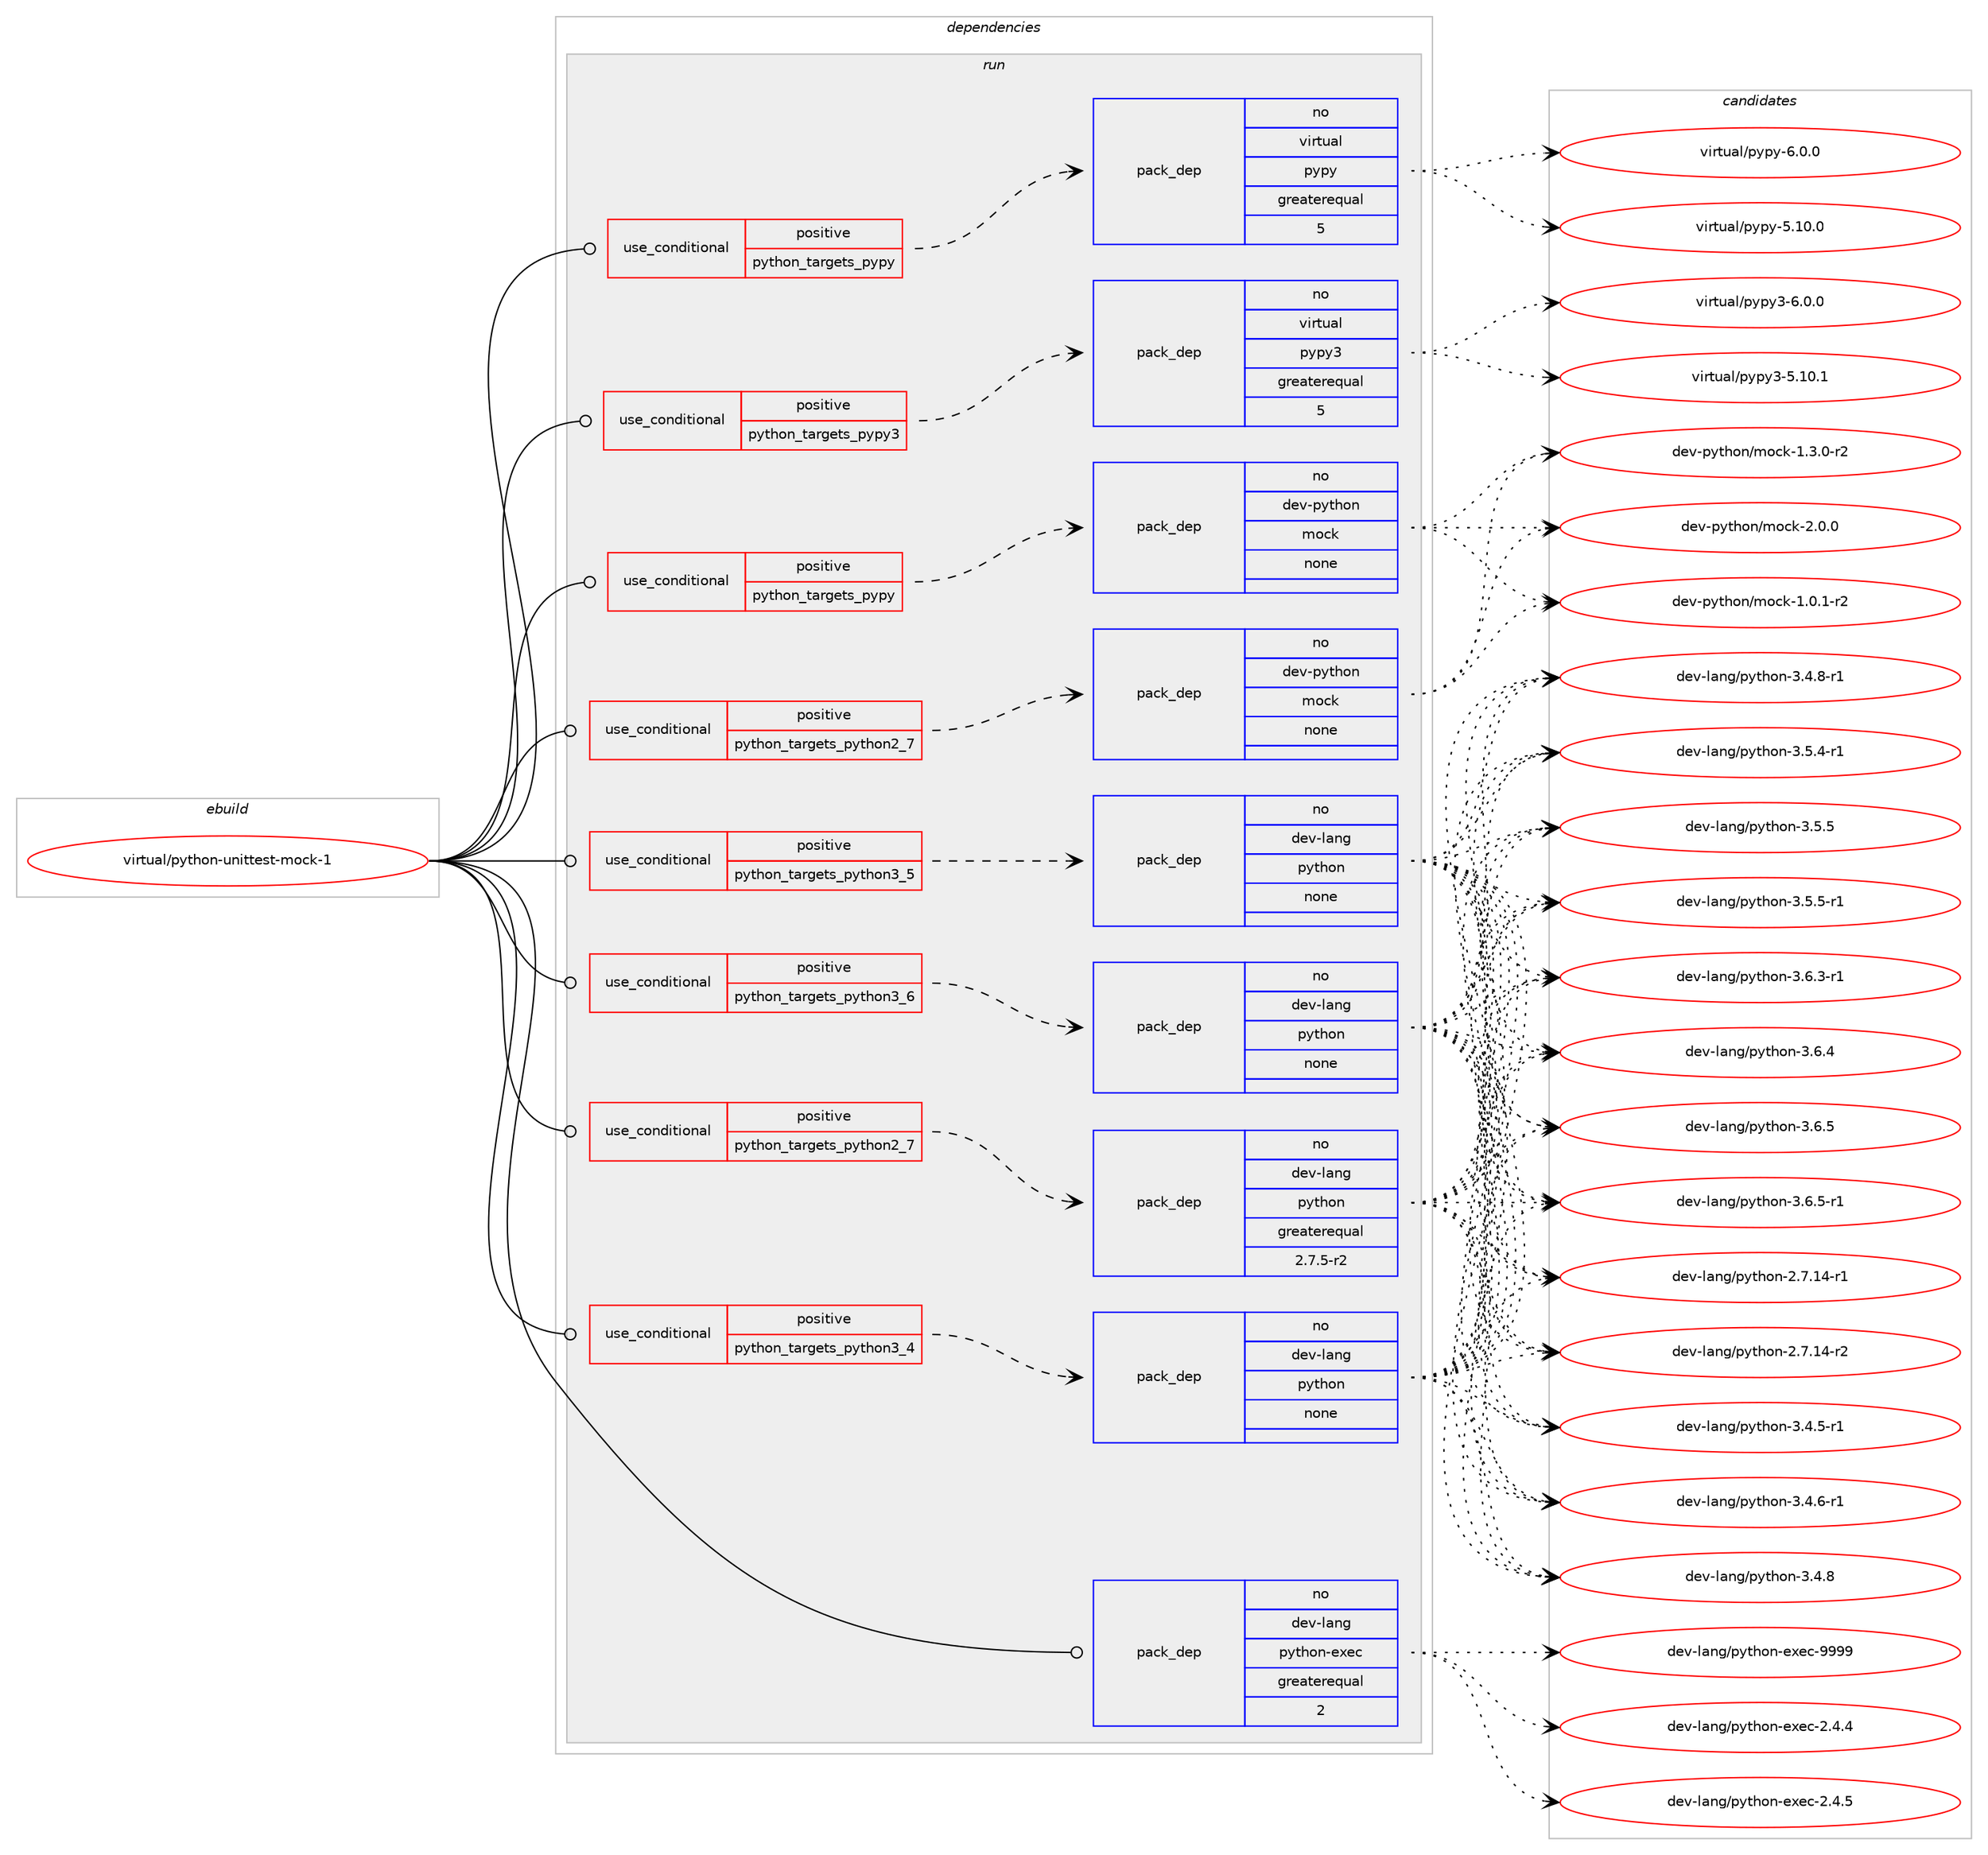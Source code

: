 digraph prolog {

# *************
# Graph options
# *************

newrank=true;
concentrate=true;
compound=true;
graph [rankdir=LR,fontname=Helvetica,fontsize=10,ranksep=1.5];#, ranksep=2.5, nodesep=0.2];
edge  [arrowhead=vee];
node  [fontname=Helvetica,fontsize=10];

# **********
# The ebuild
# **********

subgraph cluster_leftcol {
color=gray;
rank=same;
label=<<i>ebuild</i>>;
id [label="virtual/python-unittest-mock-1", color=red, width=4, href="../virtual/python-unittest-mock-1.svg"];
}

# ****************
# The dependencies
# ****************

subgraph cluster_midcol {
color=gray;
label=<<i>dependencies</i>>;
subgraph cluster_compile {
fillcolor="#eeeeee";
style=filled;
label=<<i>compile</i>>;
}
subgraph cluster_compileandrun {
fillcolor="#eeeeee";
style=filled;
label=<<i>compile and run</i>>;
}
subgraph cluster_run {
fillcolor="#eeeeee";
style=filled;
label=<<i>run</i>>;
subgraph cond1149 {
dependency8601 [label=<<TABLE BORDER="0" CELLBORDER="1" CELLSPACING="0" CELLPADDING="4"><TR><TD ROWSPAN="3" CELLPADDING="10">use_conditional</TD></TR><TR><TD>positive</TD></TR><TR><TD>python_targets_pypy</TD></TR></TABLE>>, shape=none, color=red];
subgraph pack7374 {
dependency8602 [label=<<TABLE BORDER="0" CELLBORDER="1" CELLSPACING="0" CELLPADDING="4" WIDTH="220"><TR><TD ROWSPAN="6" CELLPADDING="30">pack_dep</TD></TR><TR><TD WIDTH="110">no</TD></TR><TR><TD>dev-python</TD></TR><TR><TD>mock</TD></TR><TR><TD>none</TD></TR><TR><TD></TD></TR></TABLE>>, shape=none, color=blue];
}
dependency8601:e -> dependency8602:w [weight=20,style="dashed",arrowhead="vee"];
}
id:e -> dependency8601:w [weight=20,style="solid",arrowhead="odot"];
subgraph cond1150 {
dependency8603 [label=<<TABLE BORDER="0" CELLBORDER="1" CELLSPACING="0" CELLPADDING="4"><TR><TD ROWSPAN="3" CELLPADDING="10">use_conditional</TD></TR><TR><TD>positive</TD></TR><TR><TD>python_targets_pypy</TD></TR></TABLE>>, shape=none, color=red];
subgraph pack7375 {
dependency8604 [label=<<TABLE BORDER="0" CELLBORDER="1" CELLSPACING="0" CELLPADDING="4" WIDTH="220"><TR><TD ROWSPAN="6" CELLPADDING="30">pack_dep</TD></TR><TR><TD WIDTH="110">no</TD></TR><TR><TD>virtual</TD></TR><TR><TD>pypy</TD></TR><TR><TD>greaterequal</TD></TR><TR><TD>5</TD></TR></TABLE>>, shape=none, color=blue];
}
dependency8603:e -> dependency8604:w [weight=20,style="dashed",arrowhead="vee"];
}
id:e -> dependency8603:w [weight=20,style="solid",arrowhead="odot"];
subgraph cond1151 {
dependency8605 [label=<<TABLE BORDER="0" CELLBORDER="1" CELLSPACING="0" CELLPADDING="4"><TR><TD ROWSPAN="3" CELLPADDING="10">use_conditional</TD></TR><TR><TD>positive</TD></TR><TR><TD>python_targets_pypy3</TD></TR></TABLE>>, shape=none, color=red];
subgraph pack7376 {
dependency8606 [label=<<TABLE BORDER="0" CELLBORDER="1" CELLSPACING="0" CELLPADDING="4" WIDTH="220"><TR><TD ROWSPAN="6" CELLPADDING="30">pack_dep</TD></TR><TR><TD WIDTH="110">no</TD></TR><TR><TD>virtual</TD></TR><TR><TD>pypy3</TD></TR><TR><TD>greaterequal</TD></TR><TR><TD>5</TD></TR></TABLE>>, shape=none, color=blue];
}
dependency8605:e -> dependency8606:w [weight=20,style="dashed",arrowhead="vee"];
}
id:e -> dependency8605:w [weight=20,style="solid",arrowhead="odot"];
subgraph cond1152 {
dependency8607 [label=<<TABLE BORDER="0" CELLBORDER="1" CELLSPACING="0" CELLPADDING="4"><TR><TD ROWSPAN="3" CELLPADDING="10">use_conditional</TD></TR><TR><TD>positive</TD></TR><TR><TD>python_targets_python2_7</TD></TR></TABLE>>, shape=none, color=red];
subgraph pack7377 {
dependency8608 [label=<<TABLE BORDER="0" CELLBORDER="1" CELLSPACING="0" CELLPADDING="4" WIDTH="220"><TR><TD ROWSPAN="6" CELLPADDING="30">pack_dep</TD></TR><TR><TD WIDTH="110">no</TD></TR><TR><TD>dev-lang</TD></TR><TR><TD>python</TD></TR><TR><TD>greaterequal</TD></TR><TR><TD>2.7.5-r2</TD></TR></TABLE>>, shape=none, color=blue];
}
dependency8607:e -> dependency8608:w [weight=20,style="dashed",arrowhead="vee"];
}
id:e -> dependency8607:w [weight=20,style="solid",arrowhead="odot"];
subgraph cond1153 {
dependency8609 [label=<<TABLE BORDER="0" CELLBORDER="1" CELLSPACING="0" CELLPADDING="4"><TR><TD ROWSPAN="3" CELLPADDING="10">use_conditional</TD></TR><TR><TD>positive</TD></TR><TR><TD>python_targets_python2_7</TD></TR></TABLE>>, shape=none, color=red];
subgraph pack7378 {
dependency8610 [label=<<TABLE BORDER="0" CELLBORDER="1" CELLSPACING="0" CELLPADDING="4" WIDTH="220"><TR><TD ROWSPAN="6" CELLPADDING="30">pack_dep</TD></TR><TR><TD WIDTH="110">no</TD></TR><TR><TD>dev-python</TD></TR><TR><TD>mock</TD></TR><TR><TD>none</TD></TR><TR><TD></TD></TR></TABLE>>, shape=none, color=blue];
}
dependency8609:e -> dependency8610:w [weight=20,style="dashed",arrowhead="vee"];
}
id:e -> dependency8609:w [weight=20,style="solid",arrowhead="odot"];
subgraph cond1154 {
dependency8611 [label=<<TABLE BORDER="0" CELLBORDER="1" CELLSPACING="0" CELLPADDING="4"><TR><TD ROWSPAN="3" CELLPADDING="10">use_conditional</TD></TR><TR><TD>positive</TD></TR><TR><TD>python_targets_python3_4</TD></TR></TABLE>>, shape=none, color=red];
subgraph pack7379 {
dependency8612 [label=<<TABLE BORDER="0" CELLBORDER="1" CELLSPACING="0" CELLPADDING="4" WIDTH="220"><TR><TD ROWSPAN="6" CELLPADDING="30">pack_dep</TD></TR><TR><TD WIDTH="110">no</TD></TR><TR><TD>dev-lang</TD></TR><TR><TD>python</TD></TR><TR><TD>none</TD></TR><TR><TD></TD></TR></TABLE>>, shape=none, color=blue];
}
dependency8611:e -> dependency8612:w [weight=20,style="dashed",arrowhead="vee"];
}
id:e -> dependency8611:w [weight=20,style="solid",arrowhead="odot"];
subgraph cond1155 {
dependency8613 [label=<<TABLE BORDER="0" CELLBORDER="1" CELLSPACING="0" CELLPADDING="4"><TR><TD ROWSPAN="3" CELLPADDING="10">use_conditional</TD></TR><TR><TD>positive</TD></TR><TR><TD>python_targets_python3_5</TD></TR></TABLE>>, shape=none, color=red];
subgraph pack7380 {
dependency8614 [label=<<TABLE BORDER="0" CELLBORDER="1" CELLSPACING="0" CELLPADDING="4" WIDTH="220"><TR><TD ROWSPAN="6" CELLPADDING="30">pack_dep</TD></TR><TR><TD WIDTH="110">no</TD></TR><TR><TD>dev-lang</TD></TR><TR><TD>python</TD></TR><TR><TD>none</TD></TR><TR><TD></TD></TR></TABLE>>, shape=none, color=blue];
}
dependency8613:e -> dependency8614:w [weight=20,style="dashed",arrowhead="vee"];
}
id:e -> dependency8613:w [weight=20,style="solid",arrowhead="odot"];
subgraph cond1156 {
dependency8615 [label=<<TABLE BORDER="0" CELLBORDER="1" CELLSPACING="0" CELLPADDING="4"><TR><TD ROWSPAN="3" CELLPADDING="10">use_conditional</TD></TR><TR><TD>positive</TD></TR><TR><TD>python_targets_python3_6</TD></TR></TABLE>>, shape=none, color=red];
subgraph pack7381 {
dependency8616 [label=<<TABLE BORDER="0" CELLBORDER="1" CELLSPACING="0" CELLPADDING="4" WIDTH="220"><TR><TD ROWSPAN="6" CELLPADDING="30">pack_dep</TD></TR><TR><TD WIDTH="110">no</TD></TR><TR><TD>dev-lang</TD></TR><TR><TD>python</TD></TR><TR><TD>none</TD></TR><TR><TD></TD></TR></TABLE>>, shape=none, color=blue];
}
dependency8615:e -> dependency8616:w [weight=20,style="dashed",arrowhead="vee"];
}
id:e -> dependency8615:w [weight=20,style="solid",arrowhead="odot"];
subgraph pack7382 {
dependency8617 [label=<<TABLE BORDER="0" CELLBORDER="1" CELLSPACING="0" CELLPADDING="4" WIDTH="220"><TR><TD ROWSPAN="6" CELLPADDING="30">pack_dep</TD></TR><TR><TD WIDTH="110">no</TD></TR><TR><TD>dev-lang</TD></TR><TR><TD>python-exec</TD></TR><TR><TD>greaterequal</TD></TR><TR><TD>2</TD></TR></TABLE>>, shape=none, color=blue];
}
id:e -> dependency8617:w [weight=20,style="solid",arrowhead="odot"];
}
}

# **************
# The candidates
# **************

subgraph cluster_choices {
rank=same;
color=gray;
label=<<i>candidates</i>>;

subgraph choice7374 {
color=black;
nodesep=1;
choice1001011184511212111610411111047109111991074549464846494511450 [label="dev-python/mock-1.0.1-r2", color=red, width=4,href="../dev-python/mock-1.0.1-r2.svg"];
choice1001011184511212111610411111047109111991074549465146484511450 [label="dev-python/mock-1.3.0-r2", color=red, width=4,href="../dev-python/mock-1.3.0-r2.svg"];
choice100101118451121211161041111104710911199107455046484648 [label="dev-python/mock-2.0.0", color=red, width=4,href="../dev-python/mock-2.0.0.svg"];
dependency8602:e -> choice1001011184511212111610411111047109111991074549464846494511450:w [style=dotted,weight="100"];
dependency8602:e -> choice1001011184511212111610411111047109111991074549465146484511450:w [style=dotted,weight="100"];
dependency8602:e -> choice100101118451121211161041111104710911199107455046484648:w [style=dotted,weight="100"];
}
subgraph choice7375 {
color=black;
nodesep=1;
choice118105114116117971084711212111212145534649484648 [label="virtual/pypy-5.10.0", color=red, width=4,href="../virtual/pypy-5.10.0.svg"];
choice1181051141161179710847112121112121455446484648 [label="virtual/pypy-6.0.0", color=red, width=4,href="../virtual/pypy-6.0.0.svg"];
dependency8604:e -> choice118105114116117971084711212111212145534649484648:w [style=dotted,weight="100"];
dependency8604:e -> choice1181051141161179710847112121112121455446484648:w [style=dotted,weight="100"];
}
subgraph choice7376 {
color=black;
nodesep=1;
choice11810511411611797108471121211121215145534649484649 [label="virtual/pypy3-5.10.1", color=red, width=4,href="../virtual/pypy3-5.10.1.svg"];
choice118105114116117971084711212111212151455446484648 [label="virtual/pypy3-6.0.0", color=red, width=4,href="../virtual/pypy3-6.0.0.svg"];
dependency8606:e -> choice11810511411611797108471121211121215145534649484649:w [style=dotted,weight="100"];
dependency8606:e -> choice118105114116117971084711212111212151455446484648:w [style=dotted,weight="100"];
}
subgraph choice7377 {
color=black;
nodesep=1;
choice100101118451089711010347112121116104111110455046554649524511449 [label="dev-lang/python-2.7.14-r1", color=red, width=4,href="../dev-lang/python-2.7.14-r1.svg"];
choice100101118451089711010347112121116104111110455046554649524511450 [label="dev-lang/python-2.7.14-r2", color=red, width=4,href="../dev-lang/python-2.7.14-r2.svg"];
choice1001011184510897110103471121211161041111104551465246534511449 [label="dev-lang/python-3.4.5-r1", color=red, width=4,href="../dev-lang/python-3.4.5-r1.svg"];
choice1001011184510897110103471121211161041111104551465246544511449 [label="dev-lang/python-3.4.6-r1", color=red, width=4,href="../dev-lang/python-3.4.6-r1.svg"];
choice100101118451089711010347112121116104111110455146524656 [label="dev-lang/python-3.4.8", color=red, width=4,href="../dev-lang/python-3.4.8.svg"];
choice1001011184510897110103471121211161041111104551465246564511449 [label="dev-lang/python-3.4.8-r1", color=red, width=4,href="../dev-lang/python-3.4.8-r1.svg"];
choice1001011184510897110103471121211161041111104551465346524511449 [label="dev-lang/python-3.5.4-r1", color=red, width=4,href="../dev-lang/python-3.5.4-r1.svg"];
choice100101118451089711010347112121116104111110455146534653 [label="dev-lang/python-3.5.5", color=red, width=4,href="../dev-lang/python-3.5.5.svg"];
choice1001011184510897110103471121211161041111104551465346534511449 [label="dev-lang/python-3.5.5-r1", color=red, width=4,href="../dev-lang/python-3.5.5-r1.svg"];
choice1001011184510897110103471121211161041111104551465446514511449 [label="dev-lang/python-3.6.3-r1", color=red, width=4,href="../dev-lang/python-3.6.3-r1.svg"];
choice100101118451089711010347112121116104111110455146544652 [label="dev-lang/python-3.6.4", color=red, width=4,href="../dev-lang/python-3.6.4.svg"];
choice100101118451089711010347112121116104111110455146544653 [label="dev-lang/python-3.6.5", color=red, width=4,href="../dev-lang/python-3.6.5.svg"];
choice1001011184510897110103471121211161041111104551465446534511449 [label="dev-lang/python-3.6.5-r1", color=red, width=4,href="../dev-lang/python-3.6.5-r1.svg"];
dependency8608:e -> choice100101118451089711010347112121116104111110455046554649524511449:w [style=dotted,weight="100"];
dependency8608:e -> choice100101118451089711010347112121116104111110455046554649524511450:w [style=dotted,weight="100"];
dependency8608:e -> choice1001011184510897110103471121211161041111104551465246534511449:w [style=dotted,weight="100"];
dependency8608:e -> choice1001011184510897110103471121211161041111104551465246544511449:w [style=dotted,weight="100"];
dependency8608:e -> choice100101118451089711010347112121116104111110455146524656:w [style=dotted,weight="100"];
dependency8608:e -> choice1001011184510897110103471121211161041111104551465246564511449:w [style=dotted,weight="100"];
dependency8608:e -> choice1001011184510897110103471121211161041111104551465346524511449:w [style=dotted,weight="100"];
dependency8608:e -> choice100101118451089711010347112121116104111110455146534653:w [style=dotted,weight="100"];
dependency8608:e -> choice1001011184510897110103471121211161041111104551465346534511449:w [style=dotted,weight="100"];
dependency8608:e -> choice1001011184510897110103471121211161041111104551465446514511449:w [style=dotted,weight="100"];
dependency8608:e -> choice100101118451089711010347112121116104111110455146544652:w [style=dotted,weight="100"];
dependency8608:e -> choice100101118451089711010347112121116104111110455146544653:w [style=dotted,weight="100"];
dependency8608:e -> choice1001011184510897110103471121211161041111104551465446534511449:w [style=dotted,weight="100"];
}
subgraph choice7378 {
color=black;
nodesep=1;
choice1001011184511212111610411111047109111991074549464846494511450 [label="dev-python/mock-1.0.1-r2", color=red, width=4,href="../dev-python/mock-1.0.1-r2.svg"];
choice1001011184511212111610411111047109111991074549465146484511450 [label="dev-python/mock-1.3.0-r2", color=red, width=4,href="../dev-python/mock-1.3.0-r2.svg"];
choice100101118451121211161041111104710911199107455046484648 [label="dev-python/mock-2.0.0", color=red, width=4,href="../dev-python/mock-2.0.0.svg"];
dependency8610:e -> choice1001011184511212111610411111047109111991074549464846494511450:w [style=dotted,weight="100"];
dependency8610:e -> choice1001011184511212111610411111047109111991074549465146484511450:w [style=dotted,weight="100"];
dependency8610:e -> choice100101118451121211161041111104710911199107455046484648:w [style=dotted,weight="100"];
}
subgraph choice7379 {
color=black;
nodesep=1;
choice100101118451089711010347112121116104111110455046554649524511449 [label="dev-lang/python-2.7.14-r1", color=red, width=4,href="../dev-lang/python-2.7.14-r1.svg"];
choice100101118451089711010347112121116104111110455046554649524511450 [label="dev-lang/python-2.7.14-r2", color=red, width=4,href="../dev-lang/python-2.7.14-r2.svg"];
choice1001011184510897110103471121211161041111104551465246534511449 [label="dev-lang/python-3.4.5-r1", color=red, width=4,href="../dev-lang/python-3.4.5-r1.svg"];
choice1001011184510897110103471121211161041111104551465246544511449 [label="dev-lang/python-3.4.6-r1", color=red, width=4,href="../dev-lang/python-3.4.6-r1.svg"];
choice100101118451089711010347112121116104111110455146524656 [label="dev-lang/python-3.4.8", color=red, width=4,href="../dev-lang/python-3.4.8.svg"];
choice1001011184510897110103471121211161041111104551465246564511449 [label="dev-lang/python-3.4.8-r1", color=red, width=4,href="../dev-lang/python-3.4.8-r1.svg"];
choice1001011184510897110103471121211161041111104551465346524511449 [label="dev-lang/python-3.5.4-r1", color=red, width=4,href="../dev-lang/python-3.5.4-r1.svg"];
choice100101118451089711010347112121116104111110455146534653 [label="dev-lang/python-3.5.5", color=red, width=4,href="../dev-lang/python-3.5.5.svg"];
choice1001011184510897110103471121211161041111104551465346534511449 [label="dev-lang/python-3.5.5-r1", color=red, width=4,href="../dev-lang/python-3.5.5-r1.svg"];
choice1001011184510897110103471121211161041111104551465446514511449 [label="dev-lang/python-3.6.3-r1", color=red, width=4,href="../dev-lang/python-3.6.3-r1.svg"];
choice100101118451089711010347112121116104111110455146544652 [label="dev-lang/python-3.6.4", color=red, width=4,href="../dev-lang/python-3.6.4.svg"];
choice100101118451089711010347112121116104111110455146544653 [label="dev-lang/python-3.6.5", color=red, width=4,href="../dev-lang/python-3.6.5.svg"];
choice1001011184510897110103471121211161041111104551465446534511449 [label="dev-lang/python-3.6.5-r1", color=red, width=4,href="../dev-lang/python-3.6.5-r1.svg"];
dependency8612:e -> choice100101118451089711010347112121116104111110455046554649524511449:w [style=dotted,weight="100"];
dependency8612:e -> choice100101118451089711010347112121116104111110455046554649524511450:w [style=dotted,weight="100"];
dependency8612:e -> choice1001011184510897110103471121211161041111104551465246534511449:w [style=dotted,weight="100"];
dependency8612:e -> choice1001011184510897110103471121211161041111104551465246544511449:w [style=dotted,weight="100"];
dependency8612:e -> choice100101118451089711010347112121116104111110455146524656:w [style=dotted,weight="100"];
dependency8612:e -> choice1001011184510897110103471121211161041111104551465246564511449:w [style=dotted,weight="100"];
dependency8612:e -> choice1001011184510897110103471121211161041111104551465346524511449:w [style=dotted,weight="100"];
dependency8612:e -> choice100101118451089711010347112121116104111110455146534653:w [style=dotted,weight="100"];
dependency8612:e -> choice1001011184510897110103471121211161041111104551465346534511449:w [style=dotted,weight="100"];
dependency8612:e -> choice1001011184510897110103471121211161041111104551465446514511449:w [style=dotted,weight="100"];
dependency8612:e -> choice100101118451089711010347112121116104111110455146544652:w [style=dotted,weight="100"];
dependency8612:e -> choice100101118451089711010347112121116104111110455146544653:w [style=dotted,weight="100"];
dependency8612:e -> choice1001011184510897110103471121211161041111104551465446534511449:w [style=dotted,weight="100"];
}
subgraph choice7380 {
color=black;
nodesep=1;
choice100101118451089711010347112121116104111110455046554649524511449 [label="dev-lang/python-2.7.14-r1", color=red, width=4,href="../dev-lang/python-2.7.14-r1.svg"];
choice100101118451089711010347112121116104111110455046554649524511450 [label="dev-lang/python-2.7.14-r2", color=red, width=4,href="../dev-lang/python-2.7.14-r2.svg"];
choice1001011184510897110103471121211161041111104551465246534511449 [label="dev-lang/python-3.4.5-r1", color=red, width=4,href="../dev-lang/python-3.4.5-r1.svg"];
choice1001011184510897110103471121211161041111104551465246544511449 [label="dev-lang/python-3.4.6-r1", color=red, width=4,href="../dev-lang/python-3.4.6-r1.svg"];
choice100101118451089711010347112121116104111110455146524656 [label="dev-lang/python-3.4.8", color=red, width=4,href="../dev-lang/python-3.4.8.svg"];
choice1001011184510897110103471121211161041111104551465246564511449 [label="dev-lang/python-3.4.8-r1", color=red, width=4,href="../dev-lang/python-3.4.8-r1.svg"];
choice1001011184510897110103471121211161041111104551465346524511449 [label="dev-lang/python-3.5.4-r1", color=red, width=4,href="../dev-lang/python-3.5.4-r1.svg"];
choice100101118451089711010347112121116104111110455146534653 [label="dev-lang/python-3.5.5", color=red, width=4,href="../dev-lang/python-3.5.5.svg"];
choice1001011184510897110103471121211161041111104551465346534511449 [label="dev-lang/python-3.5.5-r1", color=red, width=4,href="../dev-lang/python-3.5.5-r1.svg"];
choice1001011184510897110103471121211161041111104551465446514511449 [label="dev-lang/python-3.6.3-r1", color=red, width=4,href="../dev-lang/python-3.6.3-r1.svg"];
choice100101118451089711010347112121116104111110455146544652 [label="dev-lang/python-3.6.4", color=red, width=4,href="../dev-lang/python-3.6.4.svg"];
choice100101118451089711010347112121116104111110455146544653 [label="dev-lang/python-3.6.5", color=red, width=4,href="../dev-lang/python-3.6.5.svg"];
choice1001011184510897110103471121211161041111104551465446534511449 [label="dev-lang/python-3.6.5-r1", color=red, width=4,href="../dev-lang/python-3.6.5-r1.svg"];
dependency8614:e -> choice100101118451089711010347112121116104111110455046554649524511449:w [style=dotted,weight="100"];
dependency8614:e -> choice100101118451089711010347112121116104111110455046554649524511450:w [style=dotted,weight="100"];
dependency8614:e -> choice1001011184510897110103471121211161041111104551465246534511449:w [style=dotted,weight="100"];
dependency8614:e -> choice1001011184510897110103471121211161041111104551465246544511449:w [style=dotted,weight="100"];
dependency8614:e -> choice100101118451089711010347112121116104111110455146524656:w [style=dotted,weight="100"];
dependency8614:e -> choice1001011184510897110103471121211161041111104551465246564511449:w [style=dotted,weight="100"];
dependency8614:e -> choice1001011184510897110103471121211161041111104551465346524511449:w [style=dotted,weight="100"];
dependency8614:e -> choice100101118451089711010347112121116104111110455146534653:w [style=dotted,weight="100"];
dependency8614:e -> choice1001011184510897110103471121211161041111104551465346534511449:w [style=dotted,weight="100"];
dependency8614:e -> choice1001011184510897110103471121211161041111104551465446514511449:w [style=dotted,weight="100"];
dependency8614:e -> choice100101118451089711010347112121116104111110455146544652:w [style=dotted,weight="100"];
dependency8614:e -> choice100101118451089711010347112121116104111110455146544653:w [style=dotted,weight="100"];
dependency8614:e -> choice1001011184510897110103471121211161041111104551465446534511449:w [style=dotted,weight="100"];
}
subgraph choice7381 {
color=black;
nodesep=1;
choice100101118451089711010347112121116104111110455046554649524511449 [label="dev-lang/python-2.7.14-r1", color=red, width=4,href="../dev-lang/python-2.7.14-r1.svg"];
choice100101118451089711010347112121116104111110455046554649524511450 [label="dev-lang/python-2.7.14-r2", color=red, width=4,href="../dev-lang/python-2.7.14-r2.svg"];
choice1001011184510897110103471121211161041111104551465246534511449 [label="dev-lang/python-3.4.5-r1", color=red, width=4,href="../dev-lang/python-3.4.5-r1.svg"];
choice1001011184510897110103471121211161041111104551465246544511449 [label="dev-lang/python-3.4.6-r1", color=red, width=4,href="../dev-lang/python-3.4.6-r1.svg"];
choice100101118451089711010347112121116104111110455146524656 [label="dev-lang/python-3.4.8", color=red, width=4,href="../dev-lang/python-3.4.8.svg"];
choice1001011184510897110103471121211161041111104551465246564511449 [label="dev-lang/python-3.4.8-r1", color=red, width=4,href="../dev-lang/python-3.4.8-r1.svg"];
choice1001011184510897110103471121211161041111104551465346524511449 [label="dev-lang/python-3.5.4-r1", color=red, width=4,href="../dev-lang/python-3.5.4-r1.svg"];
choice100101118451089711010347112121116104111110455146534653 [label="dev-lang/python-3.5.5", color=red, width=4,href="../dev-lang/python-3.5.5.svg"];
choice1001011184510897110103471121211161041111104551465346534511449 [label="dev-lang/python-3.5.5-r1", color=red, width=4,href="../dev-lang/python-3.5.5-r1.svg"];
choice1001011184510897110103471121211161041111104551465446514511449 [label="dev-lang/python-3.6.3-r1", color=red, width=4,href="../dev-lang/python-3.6.3-r1.svg"];
choice100101118451089711010347112121116104111110455146544652 [label="dev-lang/python-3.6.4", color=red, width=4,href="../dev-lang/python-3.6.4.svg"];
choice100101118451089711010347112121116104111110455146544653 [label="dev-lang/python-3.6.5", color=red, width=4,href="../dev-lang/python-3.6.5.svg"];
choice1001011184510897110103471121211161041111104551465446534511449 [label="dev-lang/python-3.6.5-r1", color=red, width=4,href="../dev-lang/python-3.6.5-r1.svg"];
dependency8616:e -> choice100101118451089711010347112121116104111110455046554649524511449:w [style=dotted,weight="100"];
dependency8616:e -> choice100101118451089711010347112121116104111110455046554649524511450:w [style=dotted,weight="100"];
dependency8616:e -> choice1001011184510897110103471121211161041111104551465246534511449:w [style=dotted,weight="100"];
dependency8616:e -> choice1001011184510897110103471121211161041111104551465246544511449:w [style=dotted,weight="100"];
dependency8616:e -> choice100101118451089711010347112121116104111110455146524656:w [style=dotted,weight="100"];
dependency8616:e -> choice1001011184510897110103471121211161041111104551465246564511449:w [style=dotted,weight="100"];
dependency8616:e -> choice1001011184510897110103471121211161041111104551465346524511449:w [style=dotted,weight="100"];
dependency8616:e -> choice100101118451089711010347112121116104111110455146534653:w [style=dotted,weight="100"];
dependency8616:e -> choice1001011184510897110103471121211161041111104551465346534511449:w [style=dotted,weight="100"];
dependency8616:e -> choice1001011184510897110103471121211161041111104551465446514511449:w [style=dotted,weight="100"];
dependency8616:e -> choice100101118451089711010347112121116104111110455146544652:w [style=dotted,weight="100"];
dependency8616:e -> choice100101118451089711010347112121116104111110455146544653:w [style=dotted,weight="100"];
dependency8616:e -> choice1001011184510897110103471121211161041111104551465446534511449:w [style=dotted,weight="100"];
}
subgraph choice7382 {
color=black;
nodesep=1;
choice1001011184510897110103471121211161041111104510112010199455046524652 [label="dev-lang/python-exec-2.4.4", color=red, width=4,href="../dev-lang/python-exec-2.4.4.svg"];
choice1001011184510897110103471121211161041111104510112010199455046524653 [label="dev-lang/python-exec-2.4.5", color=red, width=4,href="../dev-lang/python-exec-2.4.5.svg"];
choice10010111845108971101034711212111610411111045101120101994557575757 [label="dev-lang/python-exec-9999", color=red, width=4,href="../dev-lang/python-exec-9999.svg"];
dependency8617:e -> choice1001011184510897110103471121211161041111104510112010199455046524652:w [style=dotted,weight="100"];
dependency8617:e -> choice1001011184510897110103471121211161041111104510112010199455046524653:w [style=dotted,weight="100"];
dependency8617:e -> choice10010111845108971101034711212111610411111045101120101994557575757:w [style=dotted,weight="100"];
}
}

}
